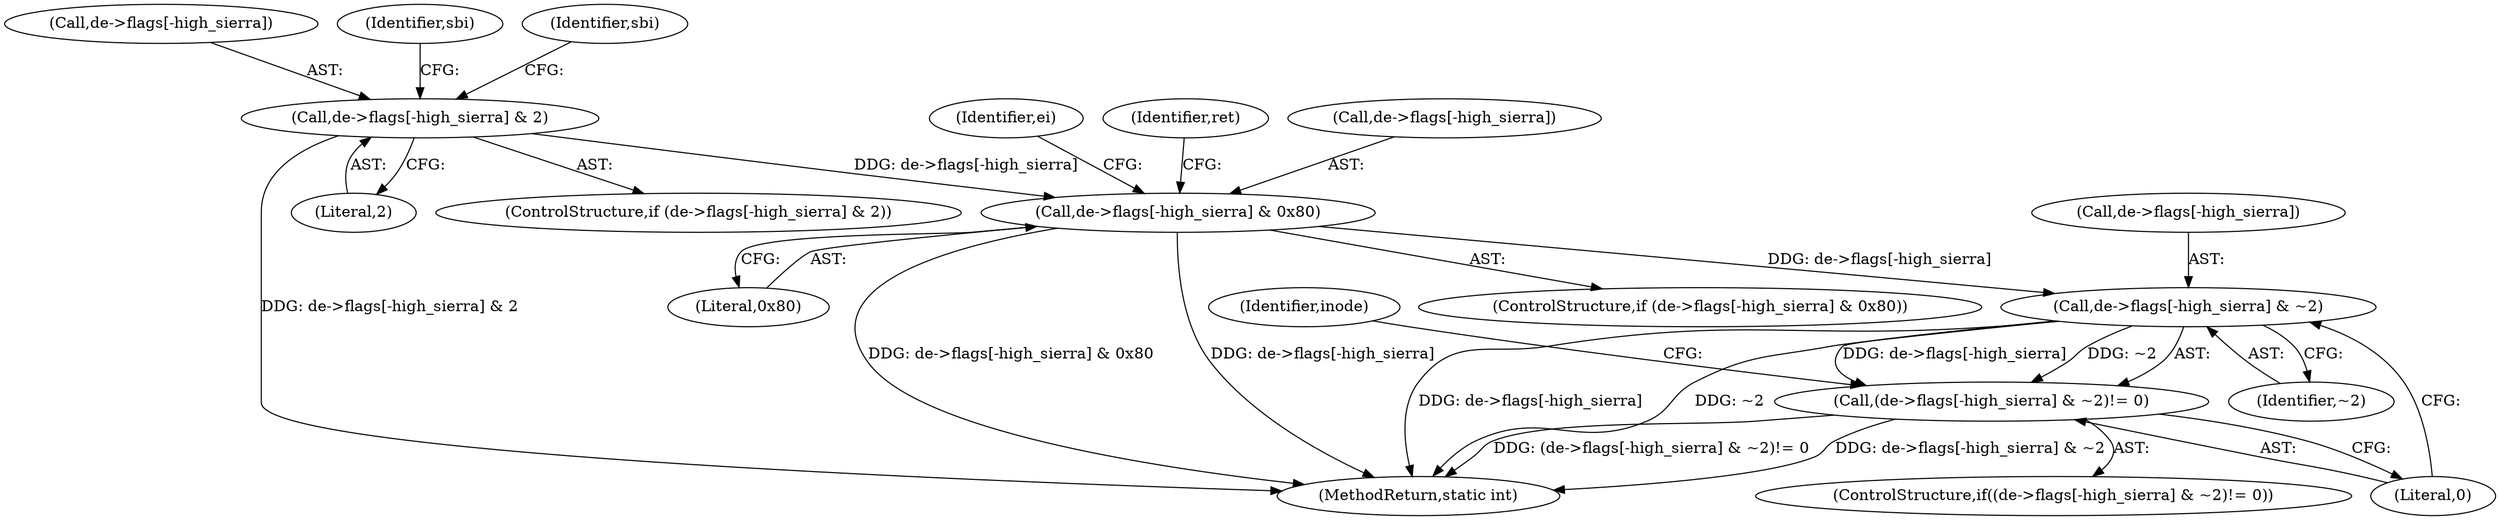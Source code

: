 digraph "0_linux_410dd3cf4c9b36f27ed4542ee18b1af5e68645a4_0@array" {
"1000398" [label="(Call,de->flags[-high_sierra] & 0x80)"];
"1000280" [label="(Call,de->flags[-high_sierra] & 2)"];
"1000472" [label="(Call,de->flags[-high_sierra] & ~2)"];
"1000471" [label="(Call,(de->flags[-high_sierra] & ~2)!= 0)"];
"1000424" [label="(Identifier,ei)"];
"1000472" [label="(Call,de->flags[-high_sierra] & ~2)"];
"1000281" [label="(Call,de->flags[-high_sierra])"];
"1000485" [label="(Identifier,inode)"];
"1000287" [label="(Literal,2)"];
"1000322" [label="(Identifier,sbi)"];
"1000727" [label="(MethodReturn,static int)"];
"1000470" [label="(ControlStructure,if((de->flags[-high_sierra] & ~2)!= 0))"];
"1000279" [label="(ControlStructure,if (de->flags[-high_sierra] & 2))"];
"1000280" [label="(Call,de->flags[-high_sierra] & 2)"];
"1000473" [label="(Call,de->flags[-high_sierra])"];
"1000479" [label="(Identifier,~2)"];
"1000292" [label="(Identifier,sbi)"];
"1000398" [label="(Call,de->flags[-high_sierra] & 0x80)"];
"1000397" [label="(ControlStructure,if (de->flags[-high_sierra] & 0x80))"];
"1000408" [label="(Identifier,ret)"];
"1000471" [label="(Call,(de->flags[-high_sierra] & ~2)!= 0)"];
"1000399" [label="(Call,de->flags[-high_sierra])"];
"1000405" [label="(Literal,0x80)"];
"1000480" [label="(Literal,0)"];
"1000398" -> "1000397"  [label="AST: "];
"1000398" -> "1000405"  [label="CFG: "];
"1000399" -> "1000398"  [label="AST: "];
"1000405" -> "1000398"  [label="AST: "];
"1000408" -> "1000398"  [label="CFG: "];
"1000424" -> "1000398"  [label="CFG: "];
"1000398" -> "1000727"  [label="DDG: de->flags[-high_sierra] & 0x80"];
"1000398" -> "1000727"  [label="DDG: de->flags[-high_sierra]"];
"1000280" -> "1000398"  [label="DDG: de->flags[-high_sierra]"];
"1000398" -> "1000472"  [label="DDG: de->flags[-high_sierra]"];
"1000280" -> "1000279"  [label="AST: "];
"1000280" -> "1000287"  [label="CFG: "];
"1000281" -> "1000280"  [label="AST: "];
"1000287" -> "1000280"  [label="AST: "];
"1000292" -> "1000280"  [label="CFG: "];
"1000322" -> "1000280"  [label="CFG: "];
"1000280" -> "1000727"  [label="DDG: de->flags[-high_sierra] & 2"];
"1000472" -> "1000471"  [label="AST: "];
"1000472" -> "1000479"  [label="CFG: "];
"1000473" -> "1000472"  [label="AST: "];
"1000479" -> "1000472"  [label="AST: "];
"1000480" -> "1000472"  [label="CFG: "];
"1000472" -> "1000727"  [label="DDG: ~2"];
"1000472" -> "1000727"  [label="DDG: de->flags[-high_sierra]"];
"1000472" -> "1000471"  [label="DDG: de->flags[-high_sierra]"];
"1000472" -> "1000471"  [label="DDG: ~2"];
"1000471" -> "1000470"  [label="AST: "];
"1000471" -> "1000480"  [label="CFG: "];
"1000480" -> "1000471"  [label="AST: "];
"1000485" -> "1000471"  [label="CFG: "];
"1000471" -> "1000727"  [label="DDG: de->flags[-high_sierra] & ~2"];
"1000471" -> "1000727"  [label="DDG: (de->flags[-high_sierra] & ~2)!= 0"];
}
